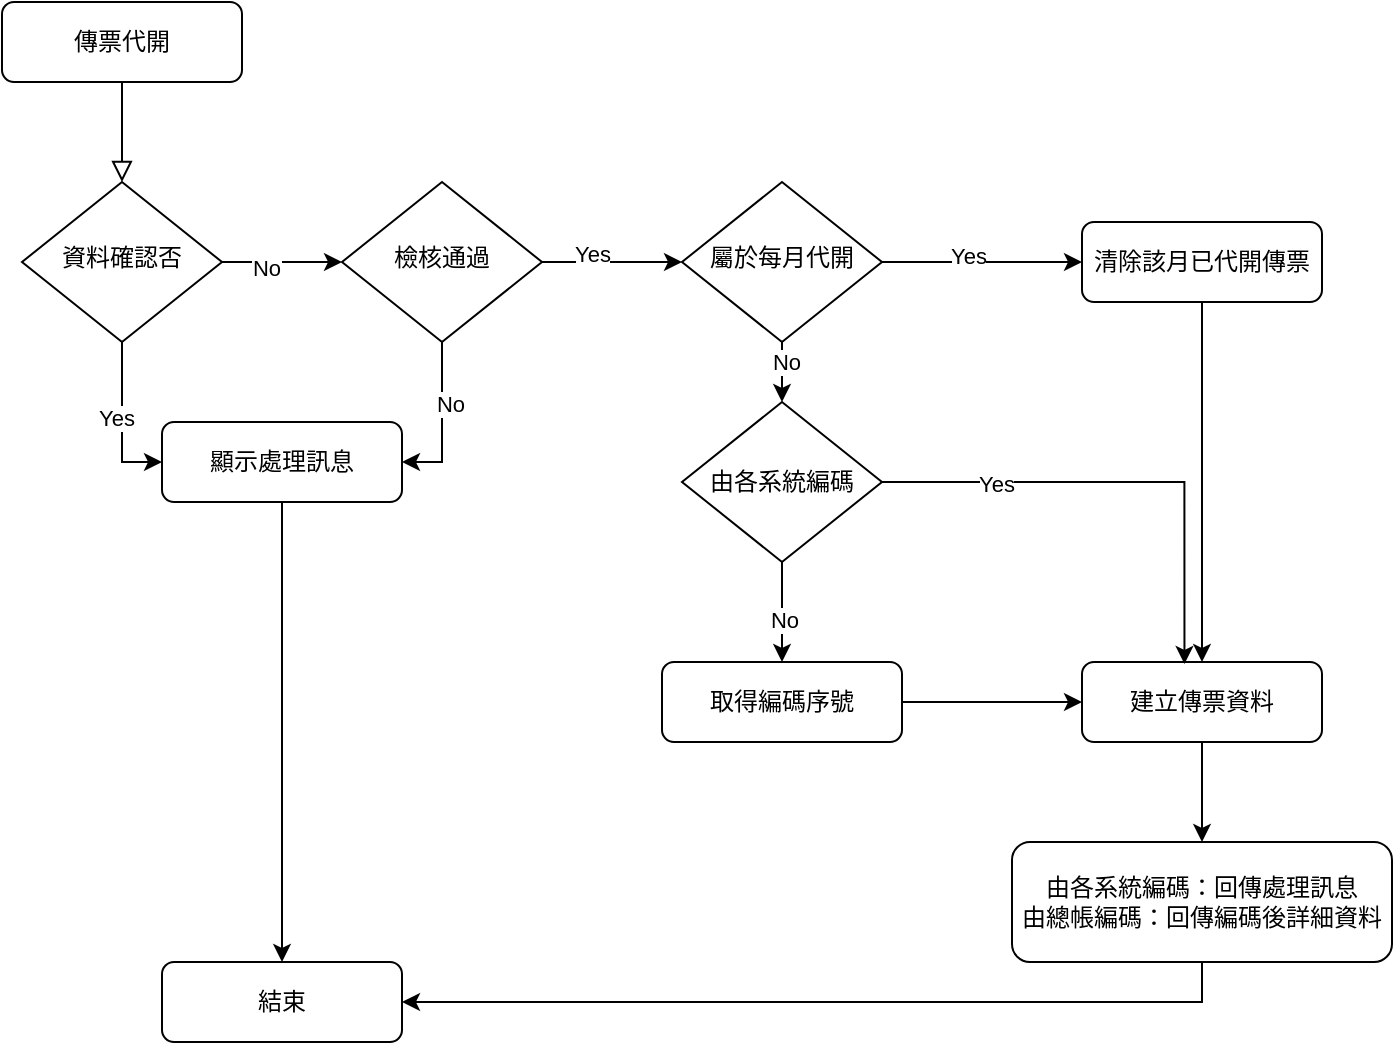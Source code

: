<mxfile version="22.1.5" type="github">
  <diagram id="C5RBs43oDa-KdzZeNtuy" name="Page-1">
    <mxGraphModel dx="1050" dy="585" grid="1" gridSize="10" guides="1" tooltips="1" connect="1" arrows="1" fold="1" page="1" pageScale="1" pageWidth="827" pageHeight="1169" math="0" shadow="0">
      <root>
        <mxCell id="WIyWlLk6GJQsqaUBKTNV-0" />
        <mxCell id="WIyWlLk6GJQsqaUBKTNV-1" parent="WIyWlLk6GJQsqaUBKTNV-0" />
        <mxCell id="WIyWlLk6GJQsqaUBKTNV-2" value="" style="rounded=0;html=1;jettySize=auto;orthogonalLoop=1;fontSize=11;endArrow=block;endFill=0;endSize=8;strokeWidth=1;shadow=0;labelBackgroundColor=none;edgeStyle=orthogonalEdgeStyle;" parent="WIyWlLk6GJQsqaUBKTNV-1" source="WIyWlLk6GJQsqaUBKTNV-3" target="WIyWlLk6GJQsqaUBKTNV-6" edge="1">
          <mxGeometry relative="1" as="geometry" />
        </mxCell>
        <mxCell id="WIyWlLk6GJQsqaUBKTNV-3" value="傳票代開" style="rounded=1;whiteSpace=wrap;html=1;fontSize=12;glass=0;strokeWidth=1;shadow=0;" parent="WIyWlLk6GJQsqaUBKTNV-1" vertex="1">
          <mxGeometry x="50" y="70" width="120" height="40" as="geometry" />
        </mxCell>
        <mxCell id="Z8vYxZ-l_KkpiCQOQGib-27" style="edgeStyle=orthogonalEdgeStyle;rounded=0;orthogonalLoop=1;jettySize=auto;html=1;exitX=1;exitY=0.5;exitDx=0;exitDy=0;entryX=0;entryY=0.5;entryDx=0;entryDy=0;" edge="1" parent="WIyWlLk6GJQsqaUBKTNV-1" source="WIyWlLk6GJQsqaUBKTNV-6" target="Z8vYxZ-l_KkpiCQOQGib-21">
          <mxGeometry relative="1" as="geometry" />
        </mxCell>
        <mxCell id="Z8vYxZ-l_KkpiCQOQGib-28" value="No" style="edgeLabel;html=1;align=center;verticalAlign=middle;resizable=0;points=[];" vertex="1" connectable="0" parent="Z8vYxZ-l_KkpiCQOQGib-27">
          <mxGeometry x="-0.28" y="-3" relative="1" as="geometry">
            <mxPoint as="offset" />
          </mxGeometry>
        </mxCell>
        <mxCell id="Z8vYxZ-l_KkpiCQOQGib-35" style="edgeStyle=orthogonalEdgeStyle;rounded=0;orthogonalLoop=1;jettySize=auto;html=1;exitX=0.5;exitY=1;exitDx=0;exitDy=0;entryX=0;entryY=0.5;entryDx=0;entryDy=0;" edge="1" parent="WIyWlLk6GJQsqaUBKTNV-1" source="WIyWlLk6GJQsqaUBKTNV-6" target="WIyWlLk6GJQsqaUBKTNV-7">
          <mxGeometry relative="1" as="geometry" />
        </mxCell>
        <mxCell id="Z8vYxZ-l_KkpiCQOQGib-36" value="Yes" style="edgeLabel;html=1;align=center;verticalAlign=middle;resizable=0;points=[];" vertex="1" connectable="0" parent="Z8vYxZ-l_KkpiCQOQGib-35">
          <mxGeometry x="-0.046" y="-3" relative="1" as="geometry">
            <mxPoint as="offset" />
          </mxGeometry>
        </mxCell>
        <mxCell id="WIyWlLk6GJQsqaUBKTNV-6" value="資料確認否" style="rhombus;whiteSpace=wrap;html=1;shadow=0;fontFamily=Helvetica;fontSize=12;align=center;strokeWidth=1;spacing=6;spacingTop=-4;" parent="WIyWlLk6GJQsqaUBKTNV-1" vertex="1">
          <mxGeometry x="60" y="160" width="100" height="80" as="geometry" />
        </mxCell>
        <mxCell id="Z8vYxZ-l_KkpiCQOQGib-3" value="" style="edgeStyle=orthogonalEdgeStyle;rounded=0;orthogonalLoop=1;jettySize=auto;html=1;exitX=0.5;exitY=1;exitDx=0;exitDy=0;" edge="1" parent="WIyWlLk6GJQsqaUBKTNV-1" source="WIyWlLk6GJQsqaUBKTNV-7" target="Z8vYxZ-l_KkpiCQOQGib-2">
          <mxGeometry relative="1" as="geometry" />
        </mxCell>
        <mxCell id="WIyWlLk6GJQsqaUBKTNV-7" value="顯示處理訊息" style="rounded=1;whiteSpace=wrap;html=1;fontSize=12;glass=0;strokeWidth=1;shadow=0;" parent="WIyWlLk6GJQsqaUBKTNV-1" vertex="1">
          <mxGeometry x="130" y="280" width="120" height="40" as="geometry" />
        </mxCell>
        <mxCell id="Z8vYxZ-l_KkpiCQOQGib-31" style="edgeStyle=orthogonalEdgeStyle;rounded=0;orthogonalLoop=1;jettySize=auto;html=1;exitX=1;exitY=0.5;exitDx=0;exitDy=0;" edge="1" parent="WIyWlLk6GJQsqaUBKTNV-1" source="WIyWlLk6GJQsqaUBKTNV-10" target="WIyWlLk6GJQsqaUBKTNV-12">
          <mxGeometry relative="1" as="geometry" />
        </mxCell>
        <mxCell id="Z8vYxZ-l_KkpiCQOQGib-32" value="Yes" style="edgeLabel;html=1;align=center;verticalAlign=middle;resizable=0;points=[];" vertex="1" connectable="0" parent="Z8vYxZ-l_KkpiCQOQGib-31">
          <mxGeometry x="-0.14" y="3" relative="1" as="geometry">
            <mxPoint as="offset" />
          </mxGeometry>
        </mxCell>
        <mxCell id="Z8vYxZ-l_KkpiCQOQGib-33" style="edgeStyle=orthogonalEdgeStyle;rounded=0;orthogonalLoop=1;jettySize=auto;html=1;exitX=0.5;exitY=1;exitDx=0;exitDy=0;" edge="1" parent="WIyWlLk6GJQsqaUBKTNV-1" source="WIyWlLk6GJQsqaUBKTNV-10" target="Z8vYxZ-l_KkpiCQOQGib-4">
          <mxGeometry relative="1" as="geometry" />
        </mxCell>
        <mxCell id="Z8vYxZ-l_KkpiCQOQGib-34" value="No" style="edgeLabel;html=1;align=center;verticalAlign=middle;resizable=0;points=[];" vertex="1" connectable="0" parent="Z8vYxZ-l_KkpiCQOQGib-33">
          <mxGeometry x="0.208" y="2" relative="1" as="geometry">
            <mxPoint as="offset" />
          </mxGeometry>
        </mxCell>
        <mxCell id="WIyWlLk6GJQsqaUBKTNV-10" value="屬於每月代開" style="rhombus;whiteSpace=wrap;html=1;shadow=0;fontFamily=Helvetica;fontSize=12;align=center;strokeWidth=1;spacing=6;spacingTop=-4;" parent="WIyWlLk6GJQsqaUBKTNV-1" vertex="1">
          <mxGeometry x="390" y="160" width="100" height="80" as="geometry" />
        </mxCell>
        <mxCell id="Z8vYxZ-l_KkpiCQOQGib-20" style="edgeStyle=orthogonalEdgeStyle;rounded=0;orthogonalLoop=1;jettySize=auto;html=1;exitX=0.5;exitY=1;exitDx=0;exitDy=0;entryX=0.5;entryY=0;entryDx=0;entryDy=0;" edge="1" parent="WIyWlLk6GJQsqaUBKTNV-1" source="WIyWlLk6GJQsqaUBKTNV-11" target="Z8vYxZ-l_KkpiCQOQGib-16">
          <mxGeometry relative="1" as="geometry" />
        </mxCell>
        <mxCell id="WIyWlLk6GJQsqaUBKTNV-11" value="建立傳票資料" style="rounded=1;whiteSpace=wrap;html=1;fontSize=12;glass=0;strokeWidth=1;shadow=0;" parent="WIyWlLk6GJQsqaUBKTNV-1" vertex="1">
          <mxGeometry x="590" y="400" width="120" height="40" as="geometry" />
        </mxCell>
        <mxCell id="Z8vYxZ-l_KkpiCQOQGib-13" style="edgeStyle=orthogonalEdgeStyle;rounded=0;orthogonalLoop=1;jettySize=auto;html=1;exitX=0.5;exitY=1;exitDx=0;exitDy=0;entryX=0.5;entryY=0;entryDx=0;entryDy=0;" edge="1" parent="WIyWlLk6GJQsqaUBKTNV-1" source="WIyWlLk6GJQsqaUBKTNV-12" target="WIyWlLk6GJQsqaUBKTNV-11">
          <mxGeometry relative="1" as="geometry" />
        </mxCell>
        <mxCell id="WIyWlLk6GJQsqaUBKTNV-12" value="清除該月已代開傳票" style="rounded=1;whiteSpace=wrap;html=1;fontSize=12;glass=0;strokeWidth=1;shadow=0;" parent="WIyWlLk6GJQsqaUBKTNV-1" vertex="1">
          <mxGeometry x="590" y="180" width="120" height="40" as="geometry" />
        </mxCell>
        <mxCell id="Z8vYxZ-l_KkpiCQOQGib-2" value="結束" style="rounded=1;whiteSpace=wrap;html=1;fontSize=12;glass=0;strokeWidth=1;shadow=0;" vertex="1" parent="WIyWlLk6GJQsqaUBKTNV-1">
          <mxGeometry x="130" y="550" width="120" height="40" as="geometry" />
        </mxCell>
        <mxCell id="Z8vYxZ-l_KkpiCQOQGib-23" style="edgeStyle=orthogonalEdgeStyle;rounded=0;orthogonalLoop=1;jettySize=auto;html=1;exitX=0.5;exitY=1;exitDx=0;exitDy=0;" edge="1" parent="WIyWlLk6GJQsqaUBKTNV-1" source="Z8vYxZ-l_KkpiCQOQGib-12">
          <mxGeometry relative="1" as="geometry">
            <mxPoint x="440" y="425" as="targetPoint" />
          </mxGeometry>
        </mxCell>
        <mxCell id="Z8vYxZ-l_KkpiCQOQGib-24" value="No" style="edgeLabel;html=1;align=center;verticalAlign=middle;resizable=0;points=[];" vertex="1" connectable="0" parent="Z8vYxZ-l_KkpiCQOQGib-23">
          <mxGeometry x="0.26" y="-2" relative="1" as="geometry">
            <mxPoint as="offset" />
          </mxGeometry>
        </mxCell>
        <mxCell id="Z8vYxZ-l_KkpiCQOQGib-43" style="edgeStyle=orthogonalEdgeStyle;rounded=0;orthogonalLoop=1;jettySize=auto;html=1;exitX=0.5;exitY=1;exitDx=0;exitDy=0;entryX=0.5;entryY=0;entryDx=0;entryDy=0;" edge="1" parent="WIyWlLk6GJQsqaUBKTNV-1" source="Z8vYxZ-l_KkpiCQOQGib-4" target="Z8vYxZ-l_KkpiCQOQGib-12">
          <mxGeometry relative="1" as="geometry" />
        </mxCell>
        <mxCell id="Z8vYxZ-l_KkpiCQOQGib-44" value="No" style="edgeLabel;html=1;align=center;verticalAlign=middle;resizable=0;points=[];" vertex="1" connectable="0" parent="Z8vYxZ-l_KkpiCQOQGib-43">
          <mxGeometry x="0.136" y="1" relative="1" as="geometry">
            <mxPoint as="offset" />
          </mxGeometry>
        </mxCell>
        <mxCell id="Z8vYxZ-l_KkpiCQOQGib-4" value="由各系統編碼" style="rhombus;whiteSpace=wrap;html=1;" vertex="1" parent="WIyWlLk6GJQsqaUBKTNV-1">
          <mxGeometry x="390" y="270" width="100" height="80" as="geometry" />
        </mxCell>
        <mxCell id="Z8vYxZ-l_KkpiCQOQGib-19" style="edgeStyle=orthogonalEdgeStyle;rounded=0;orthogonalLoop=1;jettySize=auto;html=1;" edge="1" parent="WIyWlLk6GJQsqaUBKTNV-1" source="Z8vYxZ-l_KkpiCQOQGib-12" target="WIyWlLk6GJQsqaUBKTNV-11">
          <mxGeometry relative="1" as="geometry">
            <mxPoint x="500" y="520" as="sourcePoint" />
          </mxGeometry>
        </mxCell>
        <mxCell id="Z8vYxZ-l_KkpiCQOQGib-18" style="edgeStyle=orthogonalEdgeStyle;rounded=0;orthogonalLoop=1;jettySize=auto;html=1;exitX=0.5;exitY=1;exitDx=0;exitDy=0;entryX=1;entryY=0.5;entryDx=0;entryDy=0;" edge="1" parent="WIyWlLk6GJQsqaUBKTNV-1" source="Z8vYxZ-l_KkpiCQOQGib-16" target="Z8vYxZ-l_KkpiCQOQGib-2">
          <mxGeometry relative="1" as="geometry" />
        </mxCell>
        <mxCell id="Z8vYxZ-l_KkpiCQOQGib-16" value="由各系統編碼：回傳處理訊息&lt;br&gt;由總帳編碼：回傳編碼後詳細資料" style="rounded=1;whiteSpace=wrap;html=1;" vertex="1" parent="WIyWlLk6GJQsqaUBKTNV-1">
          <mxGeometry x="555" y="490" width="190" height="60" as="geometry" />
        </mxCell>
        <mxCell id="Z8vYxZ-l_KkpiCQOQGib-29" style="edgeStyle=orthogonalEdgeStyle;rounded=0;orthogonalLoop=1;jettySize=auto;html=1;exitX=1;exitY=0.5;exitDx=0;exitDy=0;entryX=0;entryY=0.5;entryDx=0;entryDy=0;" edge="1" parent="WIyWlLk6GJQsqaUBKTNV-1" source="Z8vYxZ-l_KkpiCQOQGib-21" target="WIyWlLk6GJQsqaUBKTNV-10">
          <mxGeometry relative="1" as="geometry" />
        </mxCell>
        <mxCell id="Z8vYxZ-l_KkpiCQOQGib-30" value="Yes" style="edgeLabel;html=1;align=center;verticalAlign=middle;resizable=0;points=[];" vertex="1" connectable="0" parent="Z8vYxZ-l_KkpiCQOQGib-29">
          <mxGeometry x="-0.3" y="4" relative="1" as="geometry">
            <mxPoint as="offset" />
          </mxGeometry>
        </mxCell>
        <mxCell id="Z8vYxZ-l_KkpiCQOQGib-21" value="檢核通過" style="rhombus;whiteSpace=wrap;html=1;shadow=0;fontFamily=Helvetica;fontSize=12;align=center;strokeWidth=1;spacing=6;spacingTop=-4;" vertex="1" parent="WIyWlLk6GJQsqaUBKTNV-1">
          <mxGeometry x="220" y="160" width="100" height="80" as="geometry" />
        </mxCell>
        <mxCell id="Z8vYxZ-l_KkpiCQOQGib-25" style="edgeStyle=orthogonalEdgeStyle;rounded=0;orthogonalLoop=1;jettySize=auto;html=1;exitX=1;exitY=0.5;exitDx=0;exitDy=0;entryX=0.427;entryY=0.025;entryDx=0;entryDy=0;entryPerimeter=0;" edge="1" parent="WIyWlLk6GJQsqaUBKTNV-1" source="Z8vYxZ-l_KkpiCQOQGib-4" target="WIyWlLk6GJQsqaUBKTNV-11">
          <mxGeometry relative="1" as="geometry" />
        </mxCell>
        <mxCell id="Z8vYxZ-l_KkpiCQOQGib-26" value="Yes" style="edgeLabel;html=1;align=center;verticalAlign=middle;resizable=0;points=[];" vertex="1" connectable="0" parent="Z8vYxZ-l_KkpiCQOQGib-25">
          <mxGeometry x="-0.53" y="-1" relative="1" as="geometry">
            <mxPoint as="offset" />
          </mxGeometry>
        </mxCell>
        <mxCell id="Z8vYxZ-l_KkpiCQOQGib-38" style="edgeStyle=orthogonalEdgeStyle;rounded=0;orthogonalLoop=1;jettySize=auto;html=1;entryX=1;entryY=0.5;entryDx=0;entryDy=0;" edge="1" parent="WIyWlLk6GJQsqaUBKTNV-1" source="Z8vYxZ-l_KkpiCQOQGib-21" target="WIyWlLk6GJQsqaUBKTNV-7">
          <mxGeometry relative="1" as="geometry" />
        </mxCell>
        <mxCell id="Z8vYxZ-l_KkpiCQOQGib-40" value="No" style="edgeLabel;html=1;align=center;verticalAlign=middle;resizable=0;points=[];" vertex="1" connectable="0" parent="Z8vYxZ-l_KkpiCQOQGib-38">
          <mxGeometry x="-0.237" y="4" relative="1" as="geometry">
            <mxPoint as="offset" />
          </mxGeometry>
        </mxCell>
        <mxCell id="Z8vYxZ-l_KkpiCQOQGib-12" value="取得編碼序號" style="rounded=1;whiteSpace=wrap;html=1;fontSize=12;glass=0;strokeWidth=1;shadow=0;" vertex="1" parent="WIyWlLk6GJQsqaUBKTNV-1">
          <mxGeometry x="380" y="400" width="120" height="40" as="geometry" />
        </mxCell>
      </root>
    </mxGraphModel>
  </diagram>
</mxfile>
